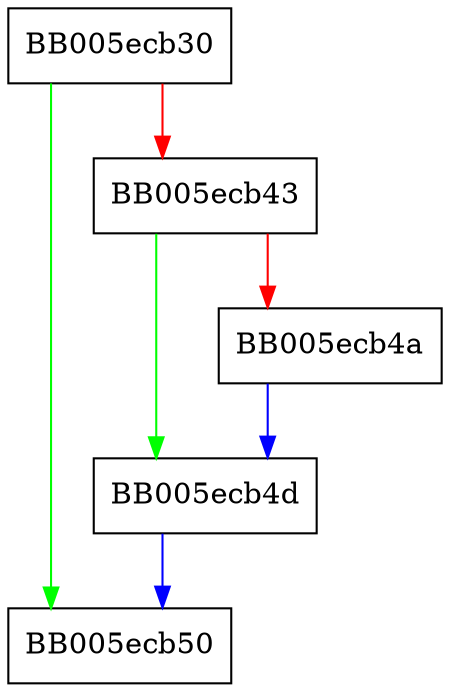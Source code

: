 digraph OSSL_INDICATOR_get_callback {
  node [shape="box"];
  graph [splines=ortho];
  BB005ecb30 -> BB005ecb50 [color="green"];
  BB005ecb30 -> BB005ecb43 [color="red"];
  BB005ecb43 -> BB005ecb4d [color="green"];
  BB005ecb43 -> BB005ecb4a [color="red"];
  BB005ecb4a -> BB005ecb4d [color="blue"];
  BB005ecb4d -> BB005ecb50 [color="blue"];
}